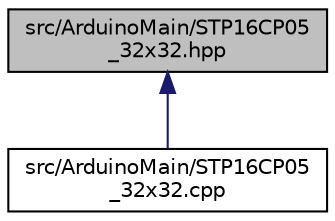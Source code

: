 digraph "src/ArduinoMain/STP16CP05_32x32.hpp"
{
 // LATEX_PDF_SIZE
  edge [fontname="Helvetica",fontsize="10",labelfontname="Helvetica",labelfontsize="10"];
  node [fontname="Helvetica",fontsize="10",shape=record];
  Node1 [label="src/ArduinoMain/STP16CP05\l_32x32.hpp",height=0.2,width=0.4,color="black", fillcolor="grey75", style="filled", fontcolor="black",tooltip="32x32サイズのLEDパネルクラス"];
  Node1 -> Node2 [dir="back",color="midnightblue",fontsize="10",style="solid",fontname="Helvetica"];
  Node2 [label="src/ArduinoMain/STP16CP05\l_32x32.cpp",height=0.2,width=0.4,color="black", fillcolor="white", style="filled",URL="$STP16CP05__32x32_8cpp.html",tooltip="32x32サイズのLEDパネルクラス"];
}
